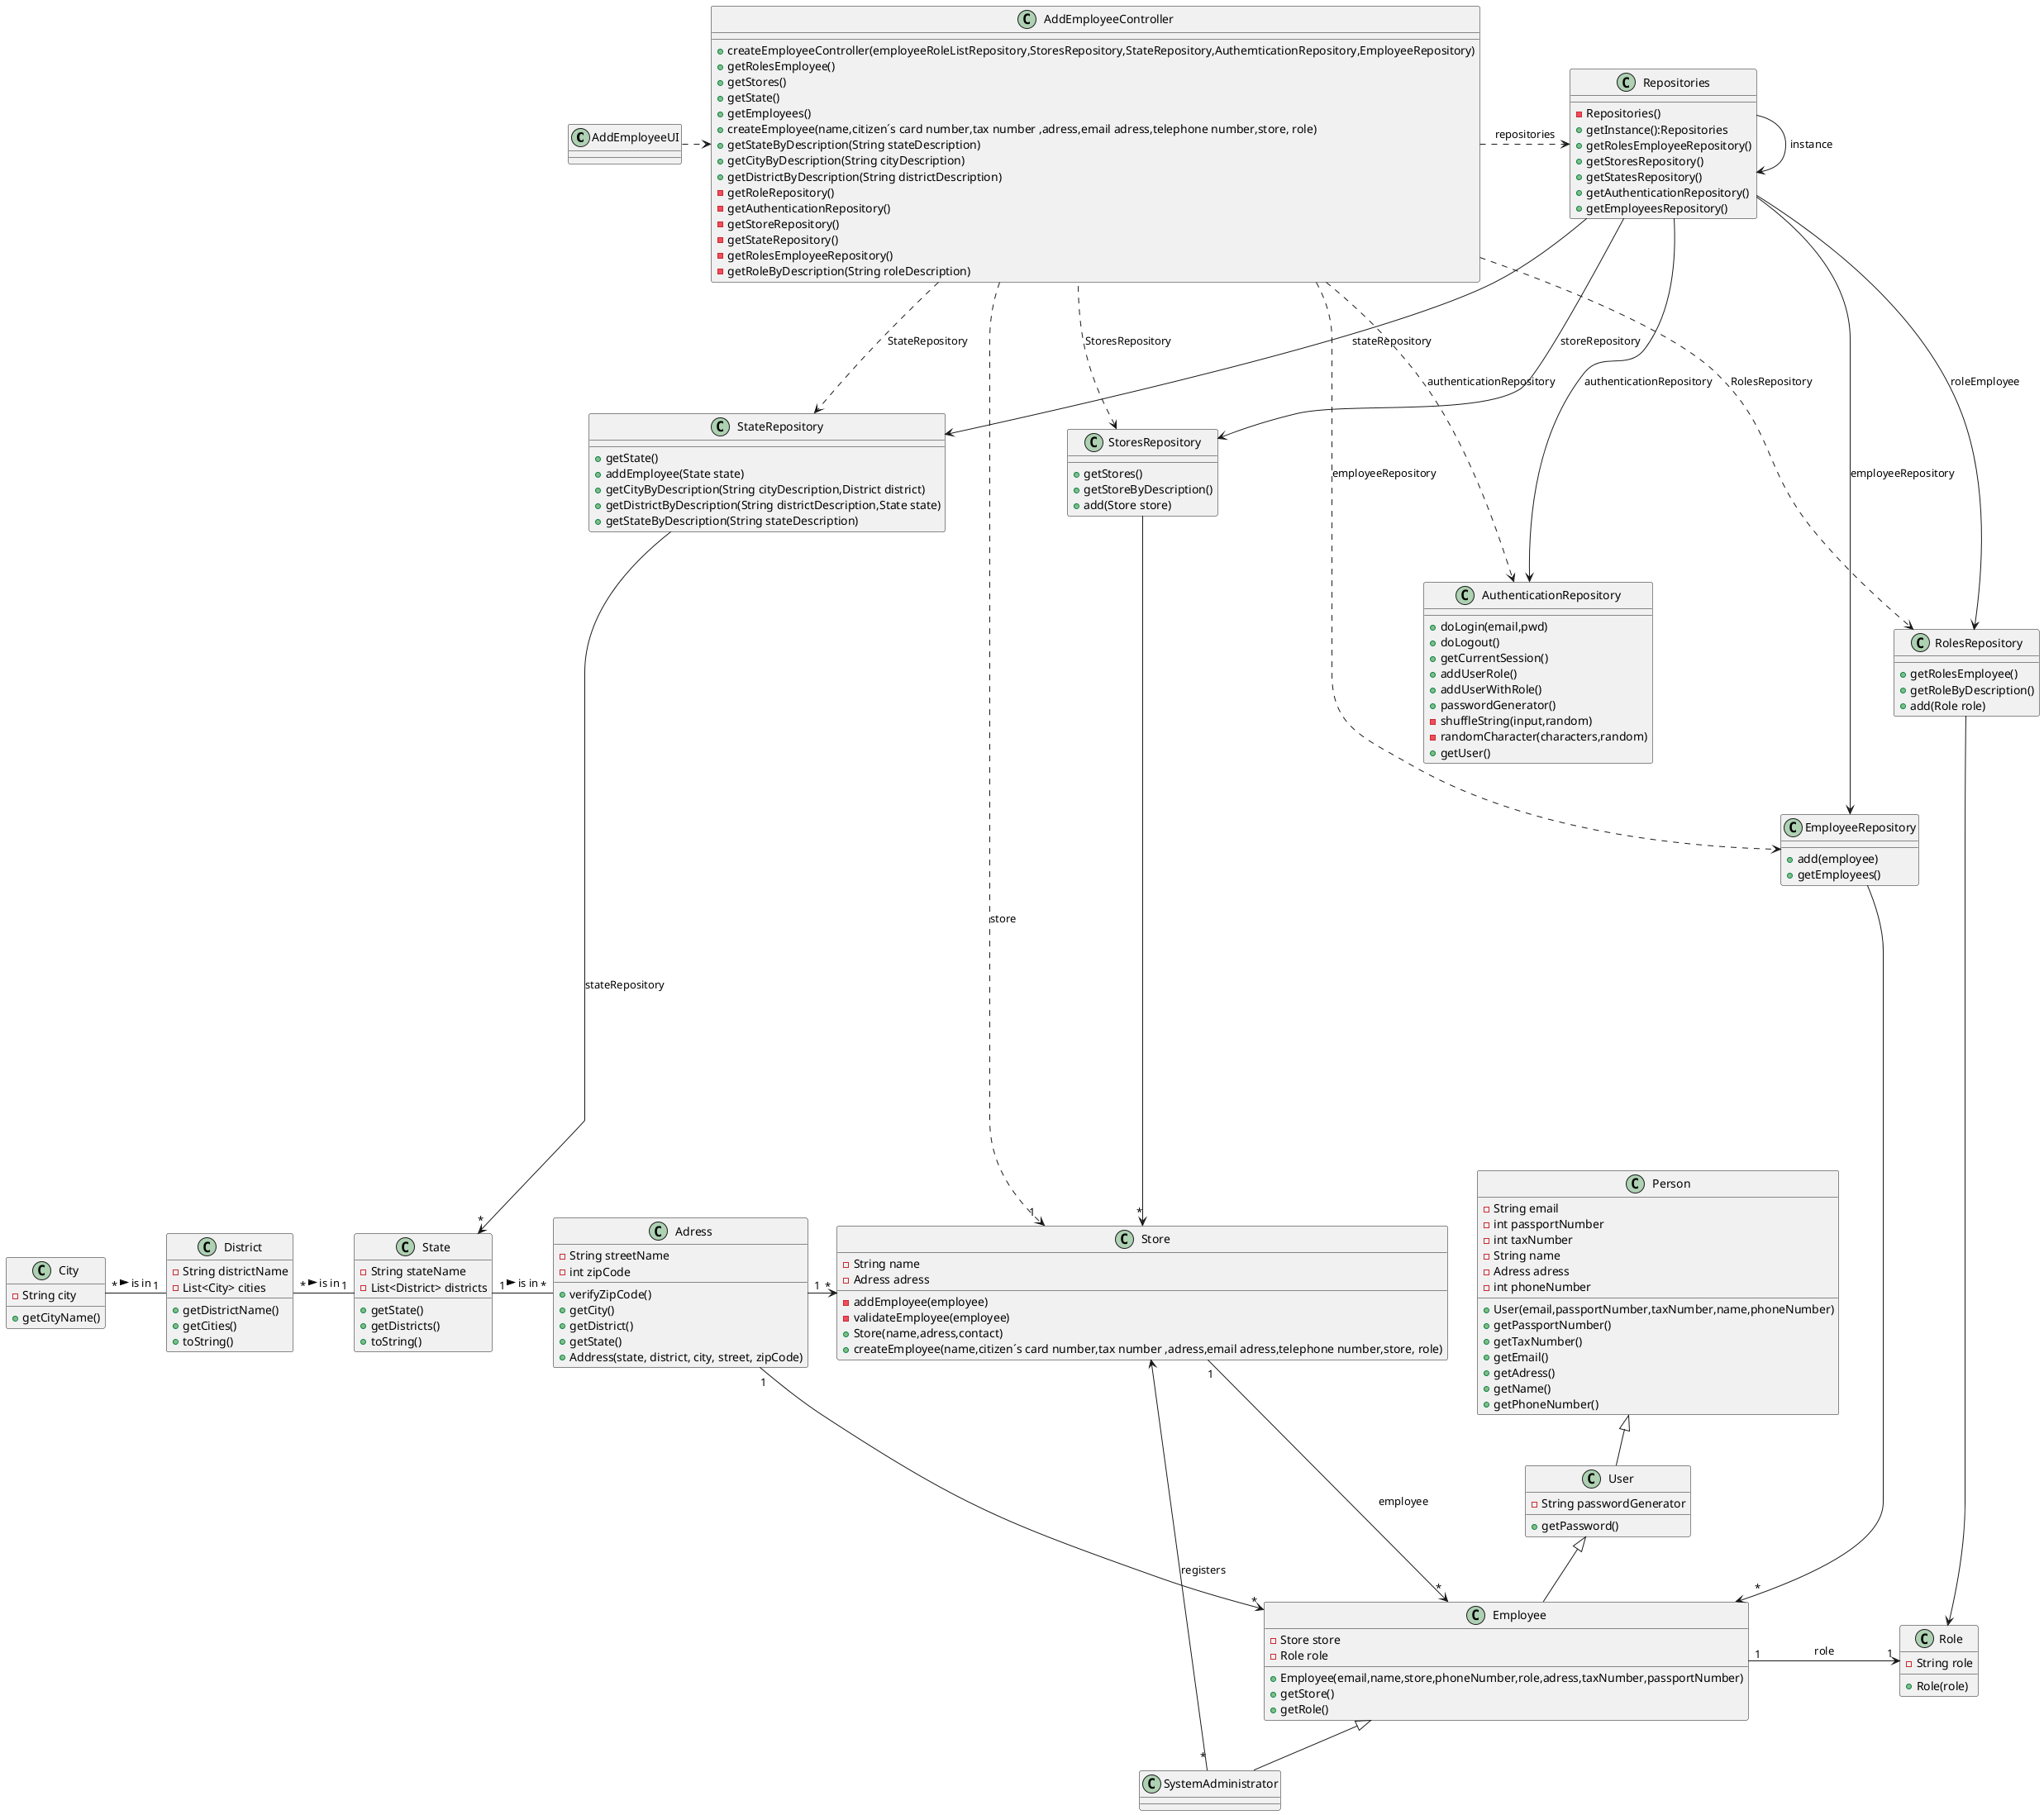 @startuml
'https://plantuml.com/class-diagram

class AddEmployeeUI

class Adress

class AddEmployeeController

class Person

class Repositories

class Employee

class Store

class Role

class AuthenticationRepository

class User

class EmployeeRepository

class SystemAdministrator

class StoresRepository

class RolesRepository

class State

class City

class District

class StateRepository


class Person{
- String email
- int passportNumber
- int taxNumber
- String name
- Adress adress
- int phoneNumber

+User(email,passportNumber,taxNumber,name,phoneNumber)
+getPassportNumber()
+getTaxNumber()
+getEmail()
+getAdress()
+getName()
+getPhoneNumber()

}

class EmployeeRepository{
+add(employee)
+getEmployees()
}

class AuthenticationRepository{
+doLogin(email,pwd)
+doLogout()
+getCurrentSession()
+addUserRole()
+addUserWithRole()
+passwordGenerator()
-shuffleString(input,random)
-randomCharacter(characters,random)
+getUser()
}

class StateRepository{
+getState()
+addEmployee(State state)
+getCityByDescription(String cityDescription,District district)
+getDistrictByDescription(String districtDescription,State state)
+getStateByDescription(String stateDescription)
}

class State{
 - String stateName
 - List<District> districts
    +getState()
    +getDistricts()
    +toString()

}

class District{
- String districtName
- List<City> cities

    +getDistrictName()
    +getCities()
    +toString()
}

class City{
- String city

    +getCityName()
}

class Adress{
 -String streetName
    -int zipCode

    +verifyZipCode()
    +getCity()
    +getDistrict()
    +getState()
    +Address(state, district, city, street, zipCode)
}

class Role{
-String role
+Role(role)
}

class SystemAdministrator{
}

class Employee{
-Store store
-Role role
+Employee(email,name,store,phoneNumber,role,adress,taxNumber,passportNumber)
+getStore()
+getRole()
}

class StoresRepository{
+getStores()
+getStoreByDescription()
+add(Store store)

}

class RolesRepository{
+getRolesEmployee()
+getRoleByDescription()
+add(Role role)

}

class AddEmployeeUI{
}

class AddEmployeeController{
+createEmployeeController(employeeRoleListRepository,StoresRepository,StateRepository,AuthemticationRepository,EmployeeRepository)
+getRolesEmployee()
+getStores()
+getState()
+getEmployees()
+createEmployee(name,citizen´s card number,tax number ,adress,email adress,telephone number,store, role)
+getStateByDescription(String stateDescription)
+getCityByDescription(String cityDescription)
+getDistrictByDescription(String districtDescription)
-getRoleRepository()
-getAuthenticationRepository()
-getStoreRepository()
-getStateRepository()
-getRolesEmployeeRepository()
-getRoleByDescription(String roleDescription)
}

class Repositories{
-Repositories()
+getInstance():Repositories
+getRolesEmployeeRepository()
+getStoresRepository()
+getStatesRepository()
+getAuthenticationRepository()
+getEmployeesRepository()
}

class User{
-String passwordGenerator

+getPassword()
}

class Store{
-String name
-Adress adress
-addEmployee(employee)
-validateEmployee(employee)
+Store(name,adress,contact)
+createEmployee(name,citizen´s card number,tax number ,adress,email adress,telephone number,store, role)
}


AddEmployeeUI .> AddEmployeeController

AddEmployeeController ..> "1" Store : store

AddEmployeeController ...> EmployeeRepository : employeeRepository

AddEmployeeController ...> AuthenticationRepository : authenticationRepository

AddEmployeeController ...> RolesRepository :RolesRepository

AddEmployeeController .-left.> StoresRepository : StoresRepository

AddEmployeeController ...> StateRepository : StateRepository

Store "1" ---> "*" Employee : employee

Repositories -> Repositories:instance

Repositories -----> EmployeeRepository: employeeRepository

Repositories ----> AuthenticationRepository: authenticationRepository

Repositories ---> StoresRepository: storeRepository

Repositories ----> RolesRepository:roleEmployee

AddEmployeeController .>  Repositories : repositories

StoresRepository --> "*" Store

Employee <|-- SystemAdministrator

Store <- "*" SystemAdministrator : registers

RolesRepository ---> Role

Employee "1" -> "1" Role : role

Adress "1" -> "*"  Store

Adress "1" --> "*" Employee

Adress "*" -left- "1" State:is in <

State "1" -left- "*" District : is in <

District "1" -left- "*" City : is in <


User <|-- Employee

Person <|-- User


Repositories -> StateRepository: stateRepository

StateRepository --------> "*" State : stateRepository


Store -[hidden]> Person

EmployeeRepository --> "*" Employee


@enduml